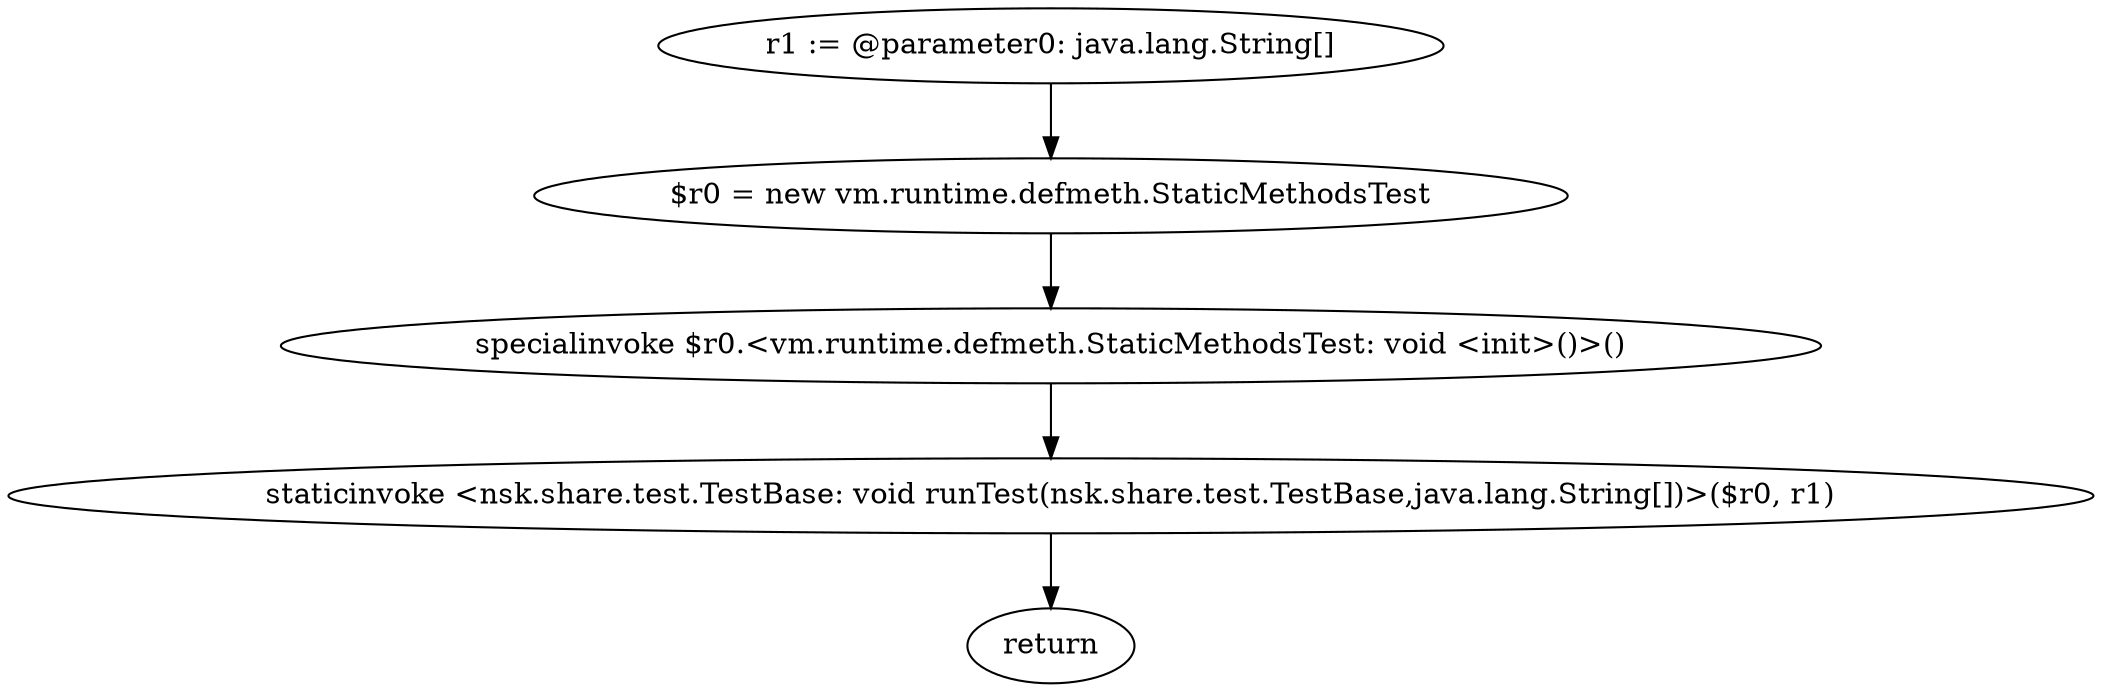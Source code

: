 digraph "unitGraph" {
    "r1 := @parameter0: java.lang.String[]"
    "$r0 = new vm.runtime.defmeth.StaticMethodsTest"
    "specialinvoke $r0.<vm.runtime.defmeth.StaticMethodsTest: void <init>()>()"
    "staticinvoke <nsk.share.test.TestBase: void runTest(nsk.share.test.TestBase,java.lang.String[])>($r0, r1)"
    "return"
    "r1 := @parameter0: java.lang.String[]"->"$r0 = new vm.runtime.defmeth.StaticMethodsTest";
    "$r0 = new vm.runtime.defmeth.StaticMethodsTest"->"specialinvoke $r0.<vm.runtime.defmeth.StaticMethodsTest: void <init>()>()";
    "specialinvoke $r0.<vm.runtime.defmeth.StaticMethodsTest: void <init>()>()"->"staticinvoke <nsk.share.test.TestBase: void runTest(nsk.share.test.TestBase,java.lang.String[])>($r0, r1)";
    "staticinvoke <nsk.share.test.TestBase: void runTest(nsk.share.test.TestBase,java.lang.String[])>($r0, r1)"->"return";
}

